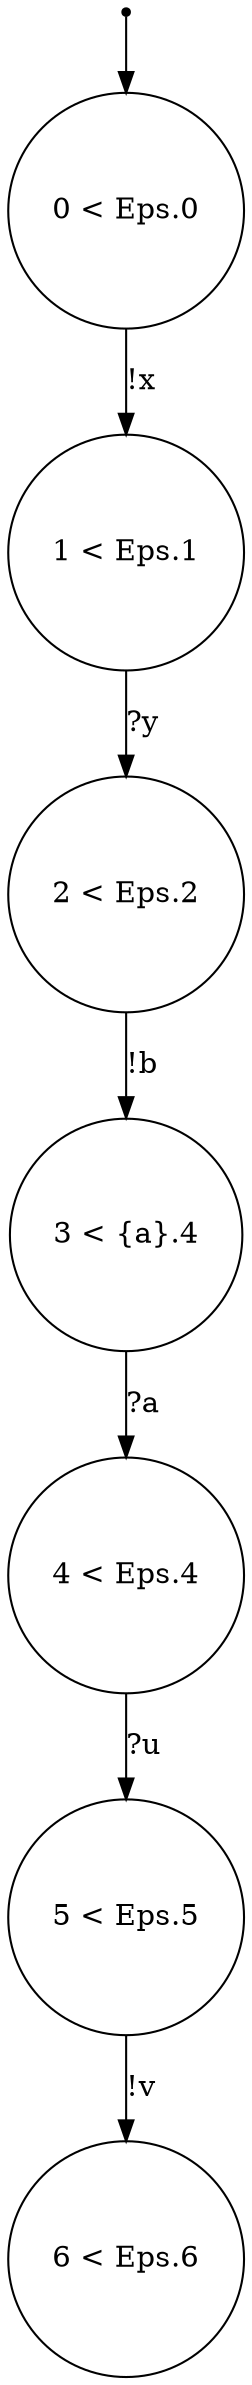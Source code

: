 digraph {
 node [shape=point] ENTRY
 node [shape=circle]
6 [label="6 < Eps.6
"]
2 [label="2 < Eps.2
"]
5 [label="5 < Eps.5
"]
1 [label="1 < Eps.1
"]
4 [label="4 < Eps.4
"]
0 [label="0 < Eps.0
"]
3 [label="3 < {a}.4
"]
ENTRY -> 0
2 -> 3 [label="!b"]
1 -> 2 [label="?y"]
0 -> 1 [label="!x"]
4 -> 5 [label="?u"]
5 -> 6 [label="!v"]
3 -> 4 [label="?a"]

}